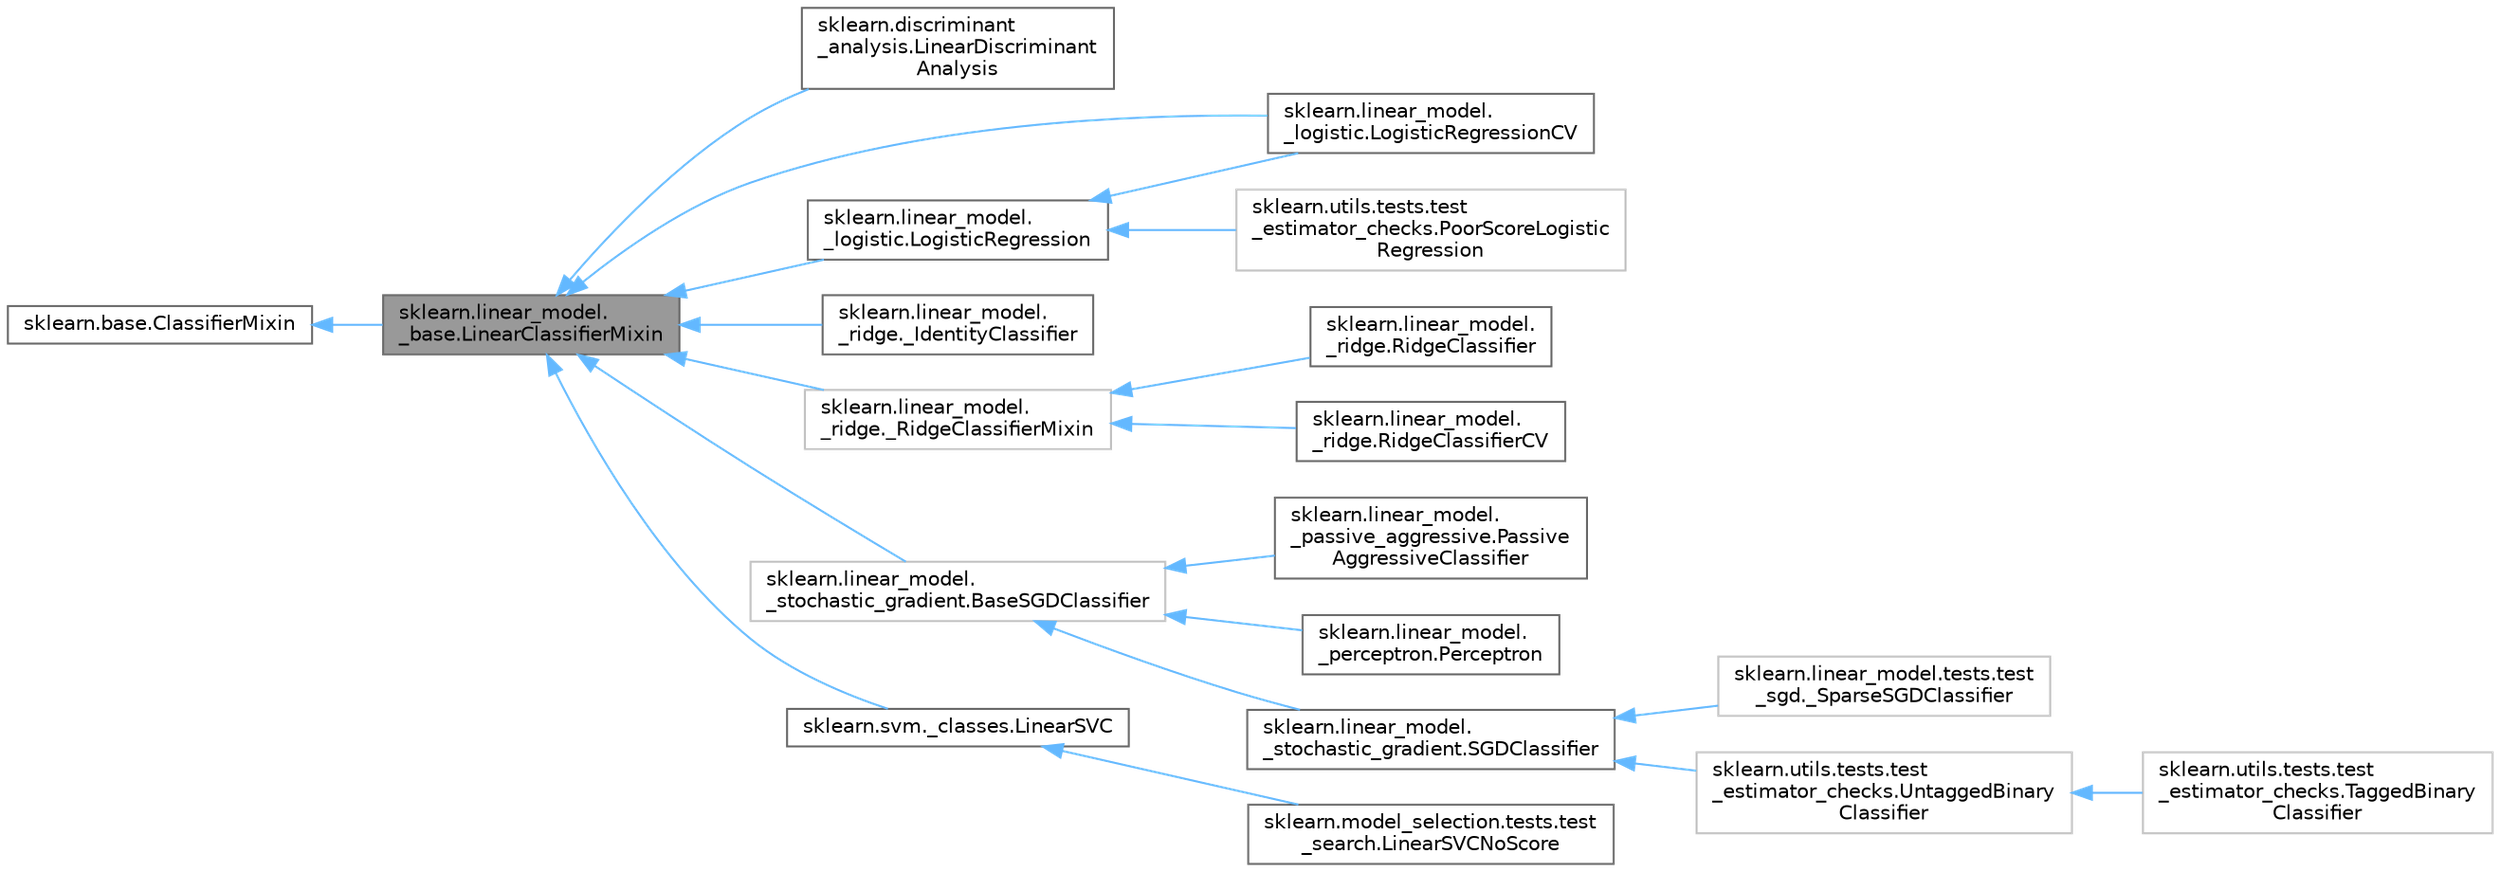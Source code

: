 digraph "sklearn.linear_model._base.LinearClassifierMixin"
{
 // LATEX_PDF_SIZE
  bgcolor="transparent";
  edge [fontname=Helvetica,fontsize=10,labelfontname=Helvetica,labelfontsize=10];
  node [fontname=Helvetica,fontsize=10,shape=box,height=0.2,width=0.4];
  rankdir="LR";
  Node1 [id="Node000001",label="sklearn.linear_model.\l_base.LinearClassifierMixin",height=0.2,width=0.4,color="gray40", fillcolor="grey60", style="filled", fontcolor="black",tooltip=" "];
  Node2 -> Node1 [id="edge20_Node000001_Node000002",dir="back",color="steelblue1",style="solid",tooltip=" "];
  Node2 [id="Node000002",label="sklearn.base.ClassifierMixin",height=0.2,width=0.4,color="gray40", fillcolor="white", style="filled",URL="$d2/d39/classsklearn_1_1base_1_1ClassifierMixin.html",tooltip=" "];
  Node1 -> Node3 [id="edge21_Node000001_Node000003",dir="back",color="steelblue1",style="solid",tooltip=" "];
  Node3 [id="Node000003",label="sklearn.discriminant\l_analysis.LinearDiscriminant\lAnalysis",height=0.2,width=0.4,color="gray40", fillcolor="white", style="filled",URL="$d3/d03/classsklearn_1_1discriminant__analysis_1_1LinearDiscriminantAnalysis.html",tooltip=" "];
  Node1 -> Node4 [id="edge22_Node000001_Node000004",dir="back",color="steelblue1",style="solid",tooltip=" "];
  Node4 [id="Node000004",label="sklearn.linear_model.\l_logistic.LogisticRegression",height=0.2,width=0.4,color="gray40", fillcolor="white", style="filled",URL="$d6/d65/classsklearn_1_1linear__model_1_1__logistic_1_1LogisticRegression.html",tooltip=" "];
  Node4 -> Node5 [id="edge23_Node000004_Node000005",dir="back",color="steelblue1",style="solid",tooltip=" "];
  Node5 [id="Node000005",label="sklearn.linear_model.\l_logistic.LogisticRegressionCV",height=0.2,width=0.4,color="gray40", fillcolor="white", style="filled",URL="$d0/dae/classsklearn_1_1linear__model_1_1__logistic_1_1LogisticRegressionCV.html",tooltip=" "];
  Node4 -> Node6 [id="edge24_Node000004_Node000006",dir="back",color="steelblue1",style="solid",tooltip=" "];
  Node6 [id="Node000006",label="sklearn.utils.tests.test\l_estimator_checks.PoorScoreLogistic\lRegression",height=0.2,width=0.4,color="grey75", fillcolor="white", style="filled",URL="$d3/d8e/classsklearn_1_1utils_1_1tests_1_1test__estimator__checks_1_1PoorScoreLogisticRegression.html",tooltip=" "];
  Node1 -> Node5 [id="edge25_Node000001_Node000005",dir="back",color="steelblue1",style="solid",tooltip=" "];
  Node1 -> Node7 [id="edge26_Node000001_Node000007",dir="back",color="steelblue1",style="solid",tooltip=" "];
  Node7 [id="Node000007",label="sklearn.linear_model.\l_ridge._IdentityClassifier",height=0.2,width=0.4,color="gray40", fillcolor="white", style="filled",URL="$de/db4/classsklearn_1_1linear__model_1_1__ridge_1_1__IdentityClassifier.html",tooltip=" "];
  Node1 -> Node8 [id="edge27_Node000001_Node000008",dir="back",color="steelblue1",style="solid",tooltip=" "];
  Node8 [id="Node000008",label="sklearn.linear_model.\l_ridge._RidgeClassifierMixin",height=0.2,width=0.4,color="grey75", fillcolor="white", style="filled",URL="$df/d25/classsklearn_1_1linear__model_1_1__ridge_1_1__RidgeClassifierMixin.html",tooltip=" "];
  Node8 -> Node9 [id="edge28_Node000008_Node000009",dir="back",color="steelblue1",style="solid",tooltip=" "];
  Node9 [id="Node000009",label="sklearn.linear_model.\l_ridge.RidgeClassifier",height=0.2,width=0.4,color="gray40", fillcolor="white", style="filled",URL="$d4/d4a/classsklearn_1_1linear__model_1_1__ridge_1_1RidgeClassifier.html",tooltip=" "];
  Node8 -> Node10 [id="edge29_Node000008_Node000010",dir="back",color="steelblue1",style="solid",tooltip=" "];
  Node10 [id="Node000010",label="sklearn.linear_model.\l_ridge.RidgeClassifierCV",height=0.2,width=0.4,color="gray40", fillcolor="white", style="filled",URL="$d4/d44/classsklearn_1_1linear__model_1_1__ridge_1_1RidgeClassifierCV.html",tooltip=" "];
  Node1 -> Node11 [id="edge30_Node000001_Node000011",dir="back",color="steelblue1",style="solid",tooltip=" "];
  Node11 [id="Node000011",label="sklearn.linear_model.\l_stochastic_gradient.BaseSGDClassifier",height=0.2,width=0.4,color="grey75", fillcolor="white", style="filled",URL="$d2/def/classsklearn_1_1linear__model_1_1__stochastic__gradient_1_1BaseSGDClassifier.html",tooltip=" "];
  Node11 -> Node12 [id="edge31_Node000011_Node000012",dir="back",color="steelblue1",style="solid",tooltip=" "];
  Node12 [id="Node000012",label="sklearn.linear_model.\l_passive_aggressive.Passive\lAggressiveClassifier",height=0.2,width=0.4,color="gray40", fillcolor="white", style="filled",URL="$d5/d46/classsklearn_1_1linear__model_1_1__passive__aggressive_1_1PassiveAggressiveClassifier.html",tooltip=" "];
  Node11 -> Node13 [id="edge32_Node000011_Node000013",dir="back",color="steelblue1",style="solid",tooltip=" "];
  Node13 [id="Node000013",label="sklearn.linear_model.\l_perceptron.Perceptron",height=0.2,width=0.4,color="gray40", fillcolor="white", style="filled",URL="$db/dfd/classsklearn_1_1linear__model_1_1__perceptron_1_1Perceptron.html",tooltip=" "];
  Node11 -> Node14 [id="edge33_Node000011_Node000014",dir="back",color="steelblue1",style="solid",tooltip=" "];
  Node14 [id="Node000014",label="sklearn.linear_model.\l_stochastic_gradient.SGDClassifier",height=0.2,width=0.4,color="gray40", fillcolor="white", style="filled",URL="$d7/d82/classsklearn_1_1linear__model_1_1__stochastic__gradient_1_1SGDClassifier.html",tooltip=" "];
  Node14 -> Node15 [id="edge34_Node000014_Node000015",dir="back",color="steelblue1",style="solid",tooltip=" "];
  Node15 [id="Node000015",label="sklearn.linear_model.tests.test\l_sgd._SparseSGDClassifier",height=0.2,width=0.4,color="grey75", fillcolor="white", style="filled",URL="$d0/dec/classsklearn_1_1linear__model_1_1tests_1_1test__sgd_1_1__SparseSGDClassifier.html",tooltip=" "];
  Node14 -> Node16 [id="edge35_Node000014_Node000016",dir="back",color="steelblue1",style="solid",tooltip=" "];
  Node16 [id="Node000016",label="sklearn.utils.tests.test\l_estimator_checks.UntaggedBinary\lClassifier",height=0.2,width=0.4,color="grey75", fillcolor="white", style="filled",URL="$df/da1/classsklearn_1_1utils_1_1tests_1_1test__estimator__checks_1_1UntaggedBinaryClassifier.html",tooltip=" "];
  Node16 -> Node17 [id="edge36_Node000016_Node000017",dir="back",color="steelblue1",style="solid",tooltip=" "];
  Node17 [id="Node000017",label="sklearn.utils.tests.test\l_estimator_checks.TaggedBinary\lClassifier",height=0.2,width=0.4,color="grey75", fillcolor="white", style="filled",URL="$dc/d77/classsklearn_1_1utils_1_1tests_1_1test__estimator__checks_1_1TaggedBinaryClassifier.html",tooltip=" "];
  Node1 -> Node18 [id="edge37_Node000001_Node000018",dir="back",color="steelblue1",style="solid",tooltip=" "];
  Node18 [id="Node000018",label="sklearn.svm._classes.LinearSVC",height=0.2,width=0.4,color="gray40", fillcolor="white", style="filled",URL="$d3/d45/classsklearn_1_1svm_1_1__classes_1_1LinearSVC.html",tooltip=" "];
  Node18 -> Node19 [id="edge38_Node000018_Node000019",dir="back",color="steelblue1",style="solid",tooltip=" "];
  Node19 [id="Node000019",label="sklearn.model_selection.tests.test\l_search.LinearSVCNoScore",height=0.2,width=0.4,color="gray40", fillcolor="white", style="filled",URL="$d5/d0d/classsklearn_1_1model__selection_1_1tests_1_1test__search_1_1LinearSVCNoScore.html",tooltip=" "];
}
